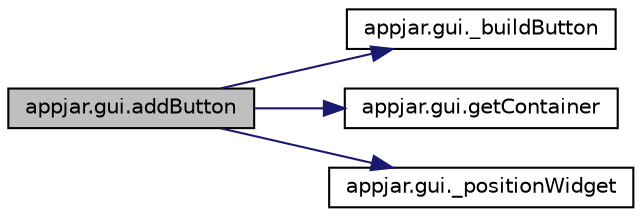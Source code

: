 digraph "appjar.gui.addButton"
{
  edge [fontname="Helvetica",fontsize="10",labelfontname="Helvetica",labelfontsize="10"];
  node [fontname="Helvetica",fontsize="10",shape=record];
  rankdir="LR";
  Node104 [label="appjar.gui.addButton",height=0.2,width=0.4,color="black", fillcolor="grey75", style="filled", fontcolor="black"];
  Node104 -> Node105 [color="midnightblue",fontsize="10",style="solid"];
  Node105 [label="appjar.gui._buildButton",height=0.2,width=0.4,color="black", fillcolor="white", style="filled",URL="$classappjar_1_1gui.html#a743b09372a5d53f5049cb1ed17251f20"];
  Node104 -> Node106 [color="midnightblue",fontsize="10",style="solid"];
  Node106 [label="appjar.gui.getContainer",height=0.2,width=0.4,color="black", fillcolor="white", style="filled",URL="$classappjar_1_1gui.html#a2e8ea27bae5f6758257be218c8279b56"];
  Node104 -> Node107 [color="midnightblue",fontsize="10",style="solid"];
  Node107 [label="appjar.gui._positionWidget",height=0.2,width=0.4,color="black", fillcolor="white", style="filled",URL="$classappjar_1_1gui.html#a073b1298767aeb92dd77b77cb6000e8c"];
}
